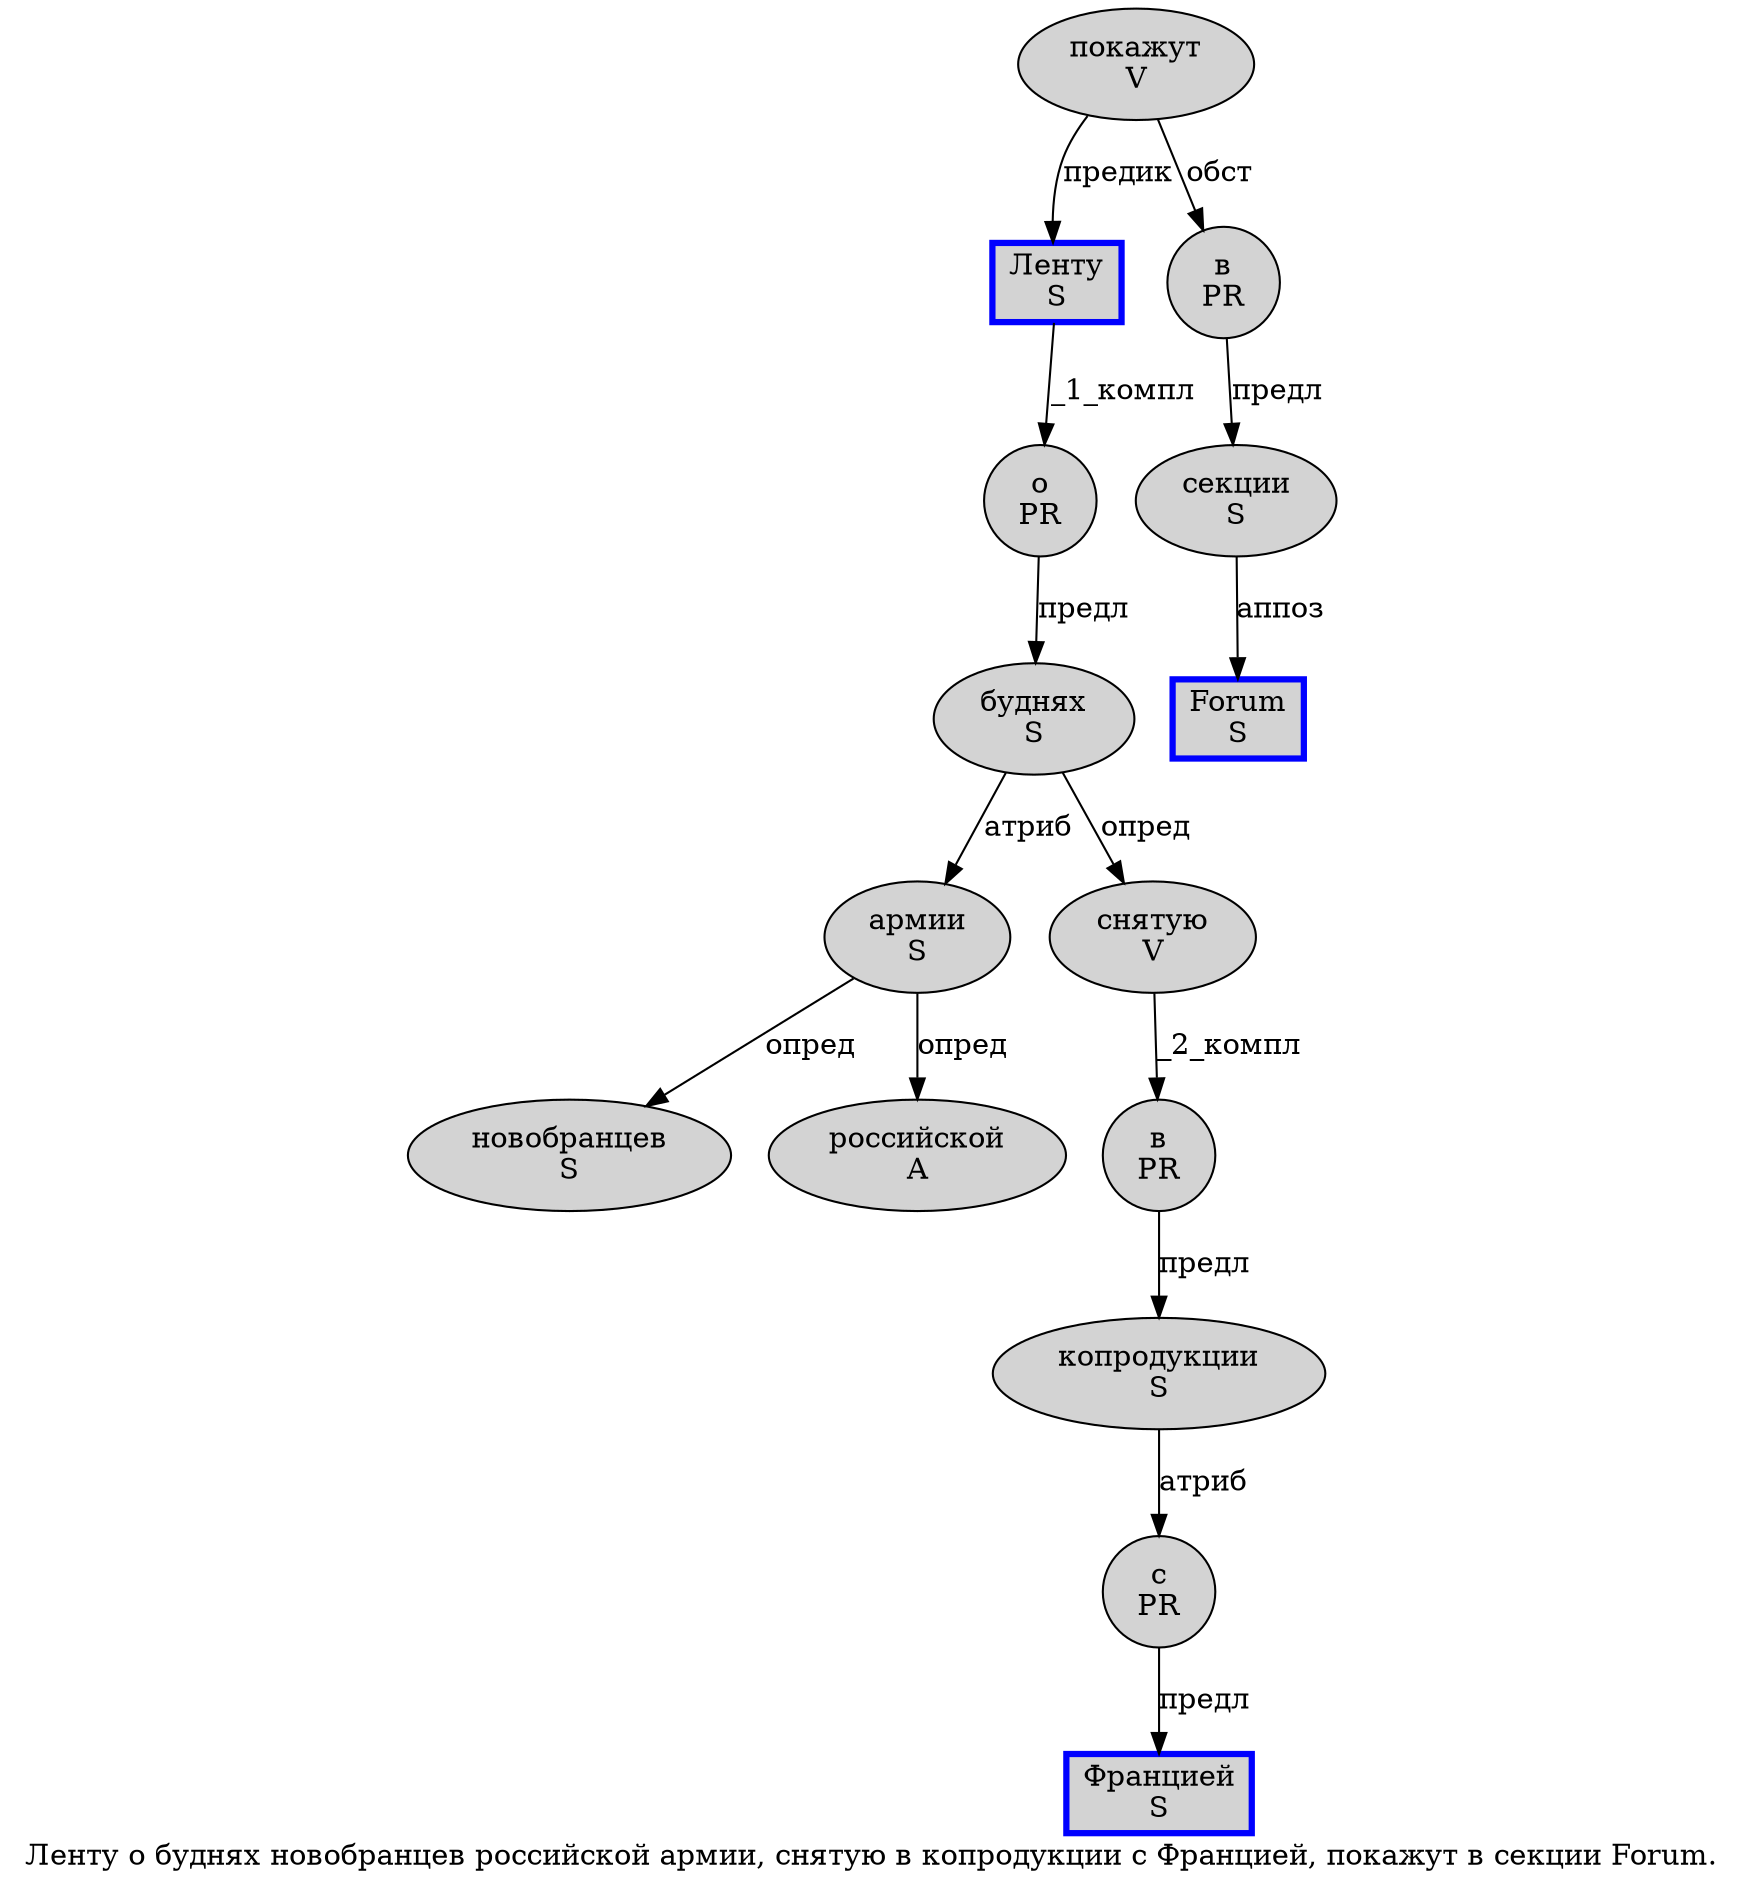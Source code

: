 digraph SENTENCE_1463 {
	graph [label="Ленту о буднях новобранцев российской армии, снятую в копродукции с Францией, покажут в секции Forum."]
	node [style=filled]
		0 [label="Ленту
S" color=blue fillcolor=lightgray penwidth=3 shape=box]
		1 [label="о
PR" color="" fillcolor=lightgray penwidth=1 shape=ellipse]
		2 [label="буднях
S" color="" fillcolor=lightgray penwidth=1 shape=ellipse]
		3 [label="новобранцев
S" color="" fillcolor=lightgray penwidth=1 shape=ellipse]
		4 [label="российской
A" color="" fillcolor=lightgray penwidth=1 shape=ellipse]
		5 [label="армии
S" color="" fillcolor=lightgray penwidth=1 shape=ellipse]
		7 [label="снятую
V" color="" fillcolor=lightgray penwidth=1 shape=ellipse]
		8 [label="в
PR" color="" fillcolor=lightgray penwidth=1 shape=ellipse]
		9 [label="копродукции
S" color="" fillcolor=lightgray penwidth=1 shape=ellipse]
		10 [label="с
PR" color="" fillcolor=lightgray penwidth=1 shape=ellipse]
		11 [label="Францией
S" color=blue fillcolor=lightgray penwidth=3 shape=box]
		13 [label="покажут
V" color="" fillcolor=lightgray penwidth=1 shape=ellipse]
		14 [label="в
PR" color="" fillcolor=lightgray penwidth=1 shape=ellipse]
		15 [label="секции
S" color="" fillcolor=lightgray penwidth=1 shape=ellipse]
		16 [label="Forum
S" color=blue fillcolor=lightgray penwidth=3 shape=box]
			8 -> 9 [label="предл"]
			2 -> 5 [label="атриб"]
			2 -> 7 [label="опред"]
			9 -> 10 [label="атриб"]
			13 -> 0 [label="предик"]
			13 -> 14 [label="обст"]
			10 -> 11 [label="предл"]
			15 -> 16 [label="аппоз"]
			0 -> 1 [label="_1_компл"]
			7 -> 8 [label="_2_компл"]
			1 -> 2 [label="предл"]
			14 -> 15 [label="предл"]
			5 -> 3 [label="опред"]
			5 -> 4 [label="опред"]
}
